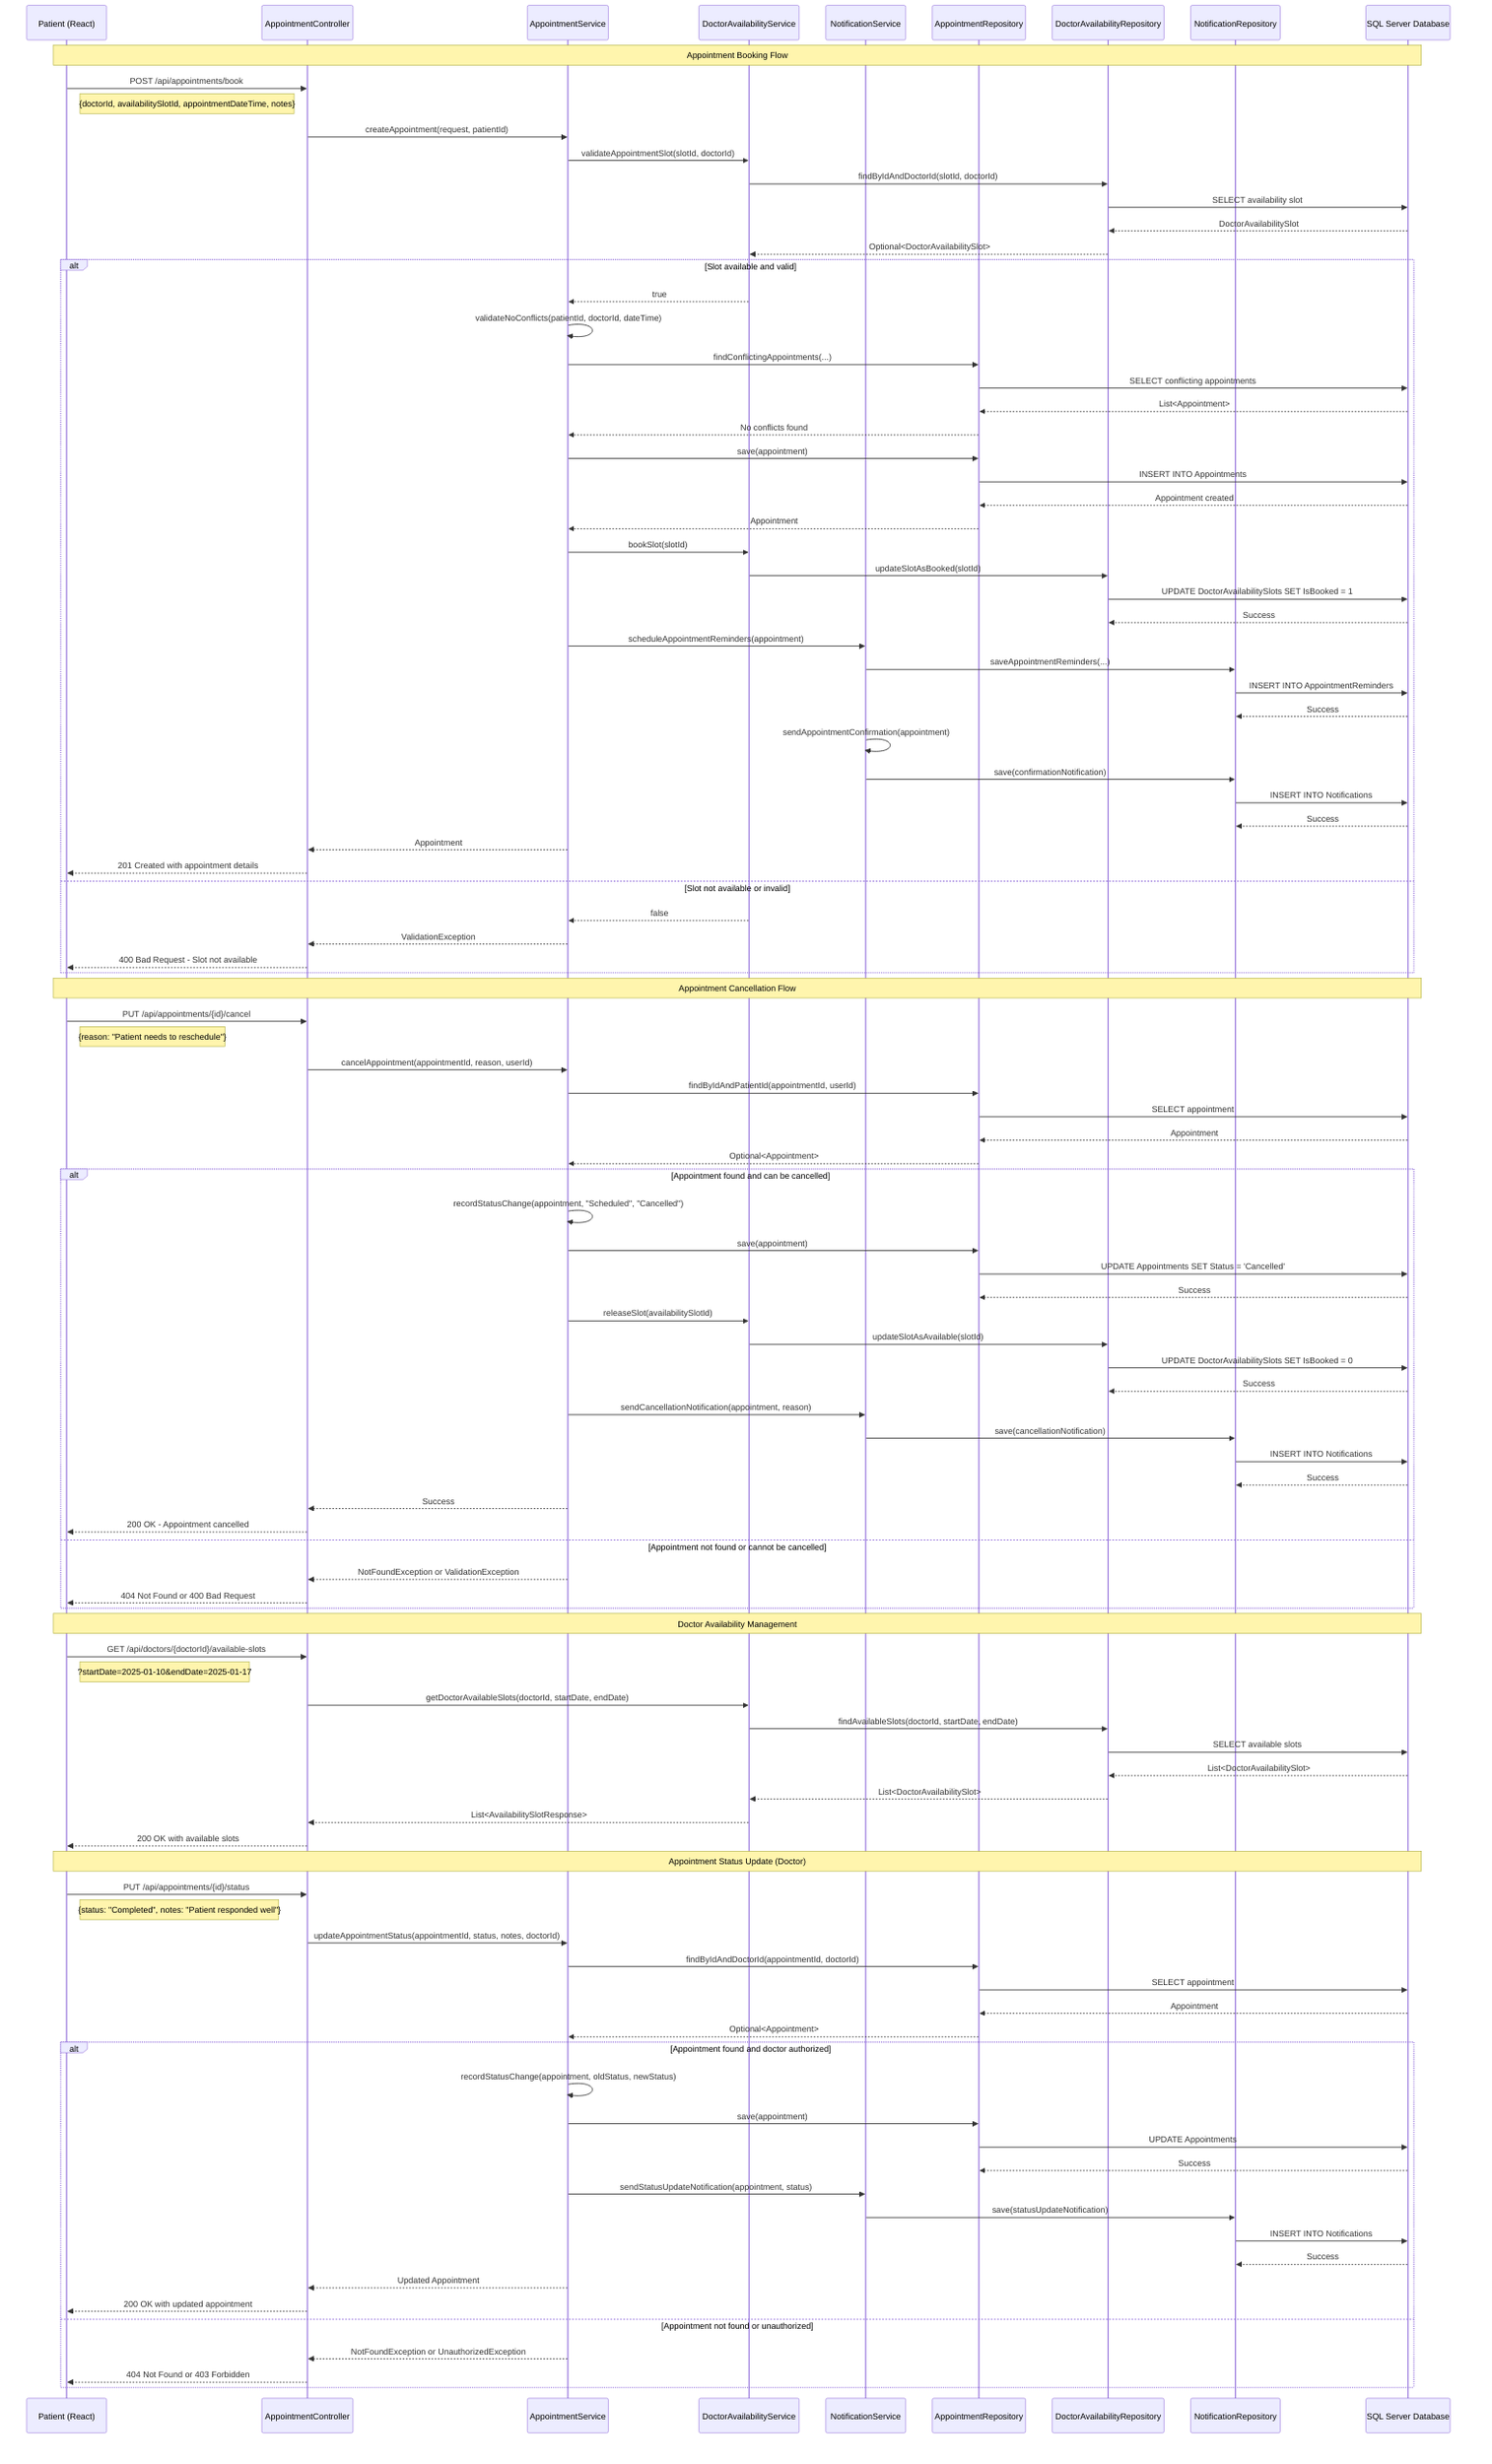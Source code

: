 sequenceDiagram
    participant Patient as Patient (React)
    participant AppCtrl as AppointmentController
    participant AppSvc as AppointmentService
    participant SlotSvc as DoctorAvailabilityService
    participant NotifSvc as NotificationService
    participant AppRepo as AppointmentRepository
    participant SlotRepo as DoctorAvailabilityRepository
    participant NotifRepo as NotificationRepository
    participant DB as SQL Server Database

    Note over Patient, DB: Appointment Booking Flow

    Patient->>AppCtrl: POST /api/appointments/book
    Note right of Patient: {doctorId, availabilitySlotId, appointmentDateTime, notes}
    
    AppCtrl->>AppSvc: createAppointment(request, patientId)
    AppSvc->>SlotSvc: validateAppointmentSlot(slotId, doctorId)
    SlotSvc->>SlotRepo: findByIdAndDoctorId(slotId, doctorId)
    SlotRepo->>DB: SELECT availability slot
    DB-->>SlotRepo: DoctorAvailabilitySlot
    SlotRepo-->>SlotSvc: Optional<DoctorAvailabilitySlot>
    
    alt Slot available and valid
        SlotSvc-->>AppSvc: true
        AppSvc->>AppSvc: validateNoConflicts(patientId, doctorId, dateTime)
        AppSvc->>AppRepo: findConflictingAppointments(...)
        AppRepo->>DB: SELECT conflicting appointments
        DB-->>AppRepo: List<Appointment>
        AppRepo-->>AppSvc: No conflicts found
        
        AppSvc->>AppRepo: save(appointment)
        AppRepo->>DB: INSERT INTO Appointments
        DB-->>AppRepo: Appointment created
        AppRepo-->>AppSvc: Appointment
        
        AppSvc->>SlotSvc: bookSlot(slotId)
        SlotSvc->>SlotRepo: updateSlotAsBooked(slotId)
        SlotRepo->>DB: UPDATE DoctorAvailabilitySlots SET IsBooked = 1
        DB-->>SlotRepo: Success
        
        AppSvc->>NotifSvc: scheduleAppointmentReminders(appointment)
        NotifSvc->>NotifRepo: saveAppointmentReminders(...)
        NotifRepo->>DB: INSERT INTO AppointmentReminders
        DB-->>NotifRepo: Success
        
        NotifSvc->>NotifSvc: sendAppointmentConfirmation(appointment)
        NotifSvc->>NotifRepo: save(confirmationNotification)
        NotifRepo->>DB: INSERT INTO Notifications
        DB-->>NotifRepo: Success
        
        AppSvc-->>AppCtrl: Appointment
        AppCtrl-->>Patient: 201 Created with appointment details
        
    else Slot not available or invalid
        SlotSvc-->>AppSvc: false
        AppSvc-->>AppCtrl: ValidationException
        AppCtrl-->>Patient: 400 Bad Request - Slot not available
    end

    Note over Patient, DB: Appointment Cancellation Flow

    Patient->>AppCtrl: PUT /api/appointments/{id}/cancel
    Note right of Patient: {reason: "Patient needs to reschedule"}
    
    AppCtrl->>AppSvc: cancelAppointment(appointmentId, reason, userId)
    AppSvc->>AppRepo: findByIdAndPatientId(appointmentId, userId)
    AppRepo->>DB: SELECT appointment
    DB-->>AppRepo: Appointment
    AppRepo-->>AppSvc: Optional<Appointment>
    
    alt Appointment found and can be cancelled
        AppSvc->>AppSvc: recordStatusChange(appointment, "Scheduled", "Cancelled")
        AppSvc->>AppRepo: save(appointment)
        AppRepo->>DB: UPDATE Appointments SET Status = 'Cancelled'
        DB-->>AppRepo: Success
        
        AppSvc->>SlotSvc: releaseSlot(availabilitySlotId)
        SlotSvc->>SlotRepo: updateSlotAsAvailable(slotId)
        SlotRepo->>DB: UPDATE DoctorAvailabilitySlots SET IsBooked = 0
        DB-->>SlotRepo: Success
        
        AppSvc->>NotifSvc: sendCancellationNotification(appointment, reason)
        NotifSvc->>NotifRepo: save(cancellationNotification)
        NotifRepo->>DB: INSERT INTO Notifications
        DB-->>NotifRepo: Success
        
        AppSvc-->>AppCtrl: Success
        AppCtrl-->>Patient: 200 OK - Appointment cancelled
        
    else Appointment not found or cannot be cancelled
        AppSvc-->>AppCtrl: NotFoundException or ValidationException
        AppCtrl-->>Patient: 404 Not Found or 400 Bad Request
    end

    Note over Patient, DB: Doctor Availability Management

    Patient->>AppCtrl: GET /api/doctors/{doctorId}/available-slots
    Note right of Patient: ?startDate=2025-01-10&endDate=2025-01-17
    
    AppCtrl->>SlotSvc: getDoctorAvailableSlots(doctorId, startDate, endDate)
    SlotSvc->>SlotRepo: findAvailableSlots(doctorId, startDate, endDate)
    SlotRepo->>DB: SELECT available slots
    DB-->>SlotRepo: List<DoctorAvailabilitySlot>
    SlotRepo-->>SlotSvc: List<DoctorAvailabilitySlot>
    SlotSvc-->>AppCtrl: List<AvailabilitySlotResponse>
    AppCtrl-->>Patient: 200 OK with available slots

    Note over Patient, DB: Appointment Status Update (Doctor)

    Patient->>AppCtrl: PUT /api/appointments/{id}/status
    Note right of Patient: {status: "Completed", notes: "Patient responded well"}
    
    AppCtrl->>AppSvc: updateAppointmentStatus(appointmentId, status, notes, doctorId)
    AppSvc->>AppRepo: findByIdAndDoctorId(appointmentId, doctorId)
    AppRepo->>DB: SELECT appointment
    DB-->>AppRepo: Appointment
    AppRepo-->>AppSvc: Optional<Appointment>
    
    alt Appointment found and doctor authorized
        AppSvc->>AppSvc: recordStatusChange(appointment, oldStatus, newStatus)
        AppSvc->>AppRepo: save(appointment)
        AppRepo->>DB: UPDATE Appointments
        DB-->>AppRepo: Success
        
        AppSvc->>NotifSvc: sendStatusUpdateNotification(appointment, status)
        NotifSvc->>NotifRepo: save(statusUpdateNotification)
        NotifRepo->>DB: INSERT INTO Notifications
        DB-->>NotifRepo: Success
        
        AppSvc-->>AppCtrl: Updated Appointment
        AppCtrl-->>Patient: 200 OK with updated appointment
        
    else Appointment not found or unauthorized
        AppSvc-->>AppCtrl: NotFoundException or UnauthorizedException
        AppCtrl-->>Patient: 404 Not Found or 403 Forbidden
    end
